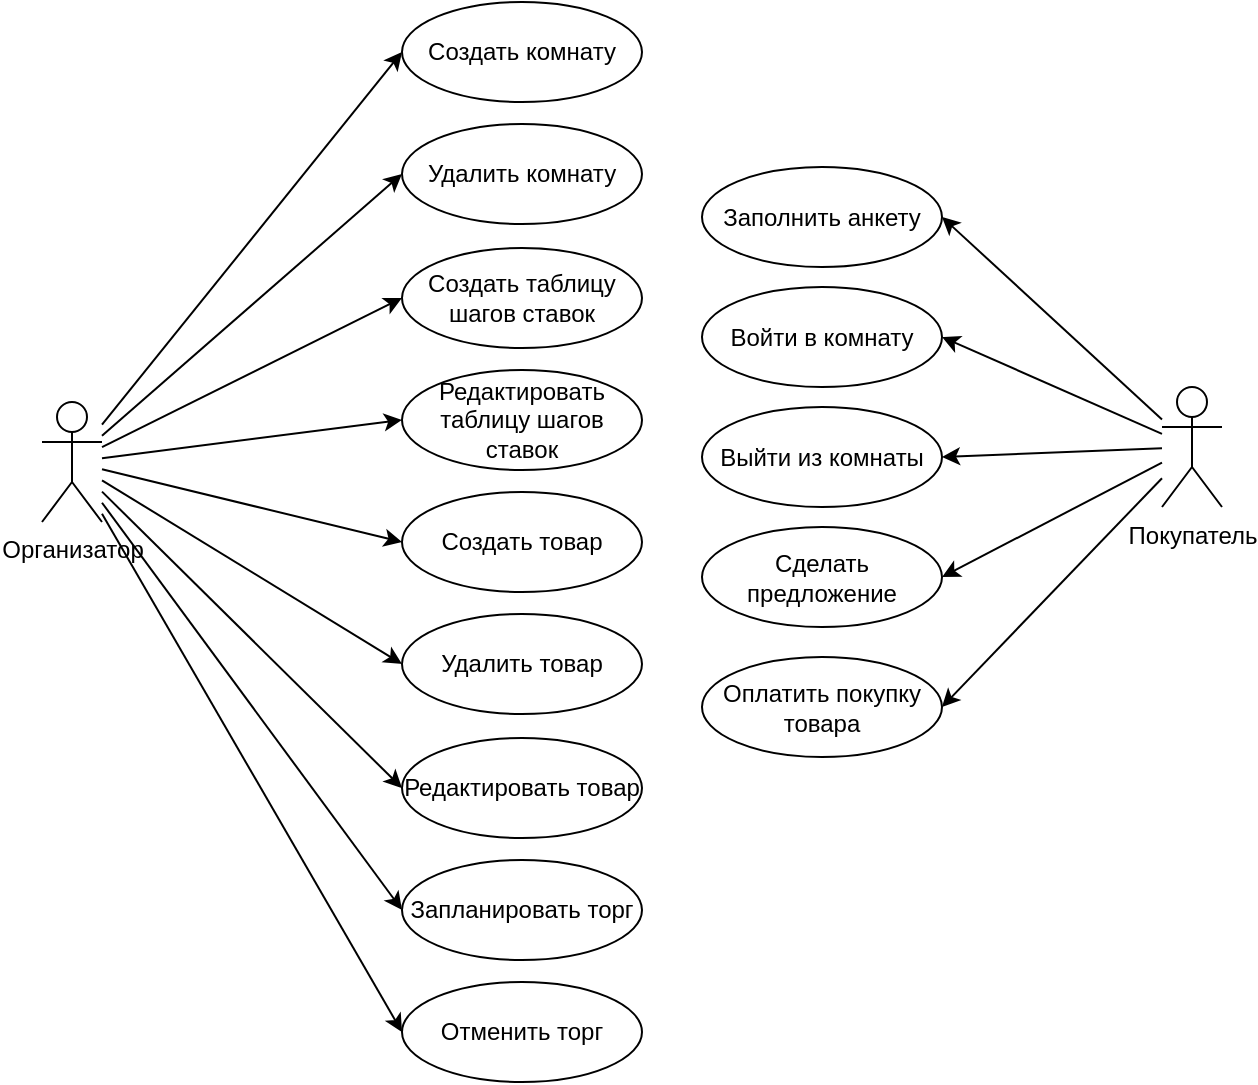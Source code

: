 <mxfile version="17.4.0" type="device"><diagram id="3n4ePyrDeyhR7PRMWxZH" name="Page-1"><mxGraphModel dx="781" dy="451" grid="1" gridSize="10" guides="1" tooltips="1" connect="1" arrows="1" fold="1" page="1" pageScale="1" pageWidth="827" pageHeight="1169" math="0" shadow="0"><root><mxCell id="0"/><mxCell id="1" parent="0"/><mxCell id="TMcXU0KRMMeNjXSxzv1G-24" style="rounded=0;orthogonalLoop=1;jettySize=auto;html=1;entryX=0;entryY=0.5;entryDx=0;entryDy=0;" parent="1" source="TMcXU0KRMMeNjXSxzv1G-1" target="TMcXU0KRMMeNjXSxzv1G-16" edge="1"><mxGeometry relative="1" as="geometry"/></mxCell><mxCell id="TMcXU0KRMMeNjXSxzv1G-25" style="edgeStyle=none;rounded=0;orthogonalLoop=1;jettySize=auto;html=1;entryX=0;entryY=0.5;entryDx=0;entryDy=0;" parent="1" source="TMcXU0KRMMeNjXSxzv1G-1" target="TMcXU0KRMMeNjXSxzv1G-17" edge="1"><mxGeometry relative="1" as="geometry"/></mxCell><mxCell id="TMcXU0KRMMeNjXSxzv1G-26" style="edgeStyle=none;rounded=0;orthogonalLoop=1;jettySize=auto;html=1;entryX=0;entryY=0.5;entryDx=0;entryDy=0;" parent="1" source="TMcXU0KRMMeNjXSxzv1G-1" target="TMcXU0KRMMeNjXSxzv1G-6" edge="1"><mxGeometry relative="1" as="geometry"/></mxCell><mxCell id="TMcXU0KRMMeNjXSxzv1G-27" style="edgeStyle=none;rounded=0;orthogonalLoop=1;jettySize=auto;html=1;entryX=0;entryY=0.5;entryDx=0;entryDy=0;" parent="1" source="TMcXU0KRMMeNjXSxzv1G-1" target="TMcXU0KRMMeNjXSxzv1G-7" edge="1"><mxGeometry relative="1" as="geometry"/></mxCell><mxCell id="TMcXU0KRMMeNjXSxzv1G-28" style="edgeStyle=none;rounded=0;orthogonalLoop=1;jettySize=auto;html=1;entryX=0;entryY=0.5;entryDx=0;entryDy=0;" parent="1" source="TMcXU0KRMMeNjXSxzv1G-1" target="TMcXU0KRMMeNjXSxzv1G-4" edge="1"><mxGeometry relative="1" as="geometry"/></mxCell><mxCell id="TMcXU0KRMMeNjXSxzv1G-29" style="edgeStyle=none;rounded=0;orthogonalLoop=1;jettySize=auto;html=1;entryX=0;entryY=0.5;entryDx=0;entryDy=0;" parent="1" source="TMcXU0KRMMeNjXSxzv1G-1" target="TMcXU0KRMMeNjXSxzv1G-5" edge="1"><mxGeometry relative="1" as="geometry"/></mxCell><mxCell id="TMcXU0KRMMeNjXSxzv1G-30" style="edgeStyle=none;rounded=0;orthogonalLoop=1;jettySize=auto;html=1;entryX=0;entryY=0.5;entryDx=0;entryDy=0;" parent="1" source="TMcXU0KRMMeNjXSxzv1G-1" target="TMcXU0KRMMeNjXSxzv1G-10" edge="1"><mxGeometry relative="1" as="geometry"/></mxCell><mxCell id="TMcXU0KRMMeNjXSxzv1G-31" style="edgeStyle=none;rounded=0;orthogonalLoop=1;jettySize=auto;html=1;entryX=0;entryY=0.5;entryDx=0;entryDy=0;" parent="1" source="TMcXU0KRMMeNjXSxzv1G-1" target="TMcXU0KRMMeNjXSxzv1G-12" edge="1"><mxGeometry relative="1" as="geometry"/></mxCell><mxCell id="TMcXU0KRMMeNjXSxzv1G-32" style="edgeStyle=none;rounded=0;orthogonalLoop=1;jettySize=auto;html=1;entryX=0;entryY=0.5;entryDx=0;entryDy=0;" parent="1" source="TMcXU0KRMMeNjXSxzv1G-1" target="TMcXU0KRMMeNjXSxzv1G-8" edge="1"><mxGeometry relative="1" as="geometry"/></mxCell><mxCell id="TMcXU0KRMMeNjXSxzv1G-1" value="Организатор" style="shape=umlActor;verticalLabelPosition=bottom;verticalAlign=top;html=1;outlineConnect=0;" parent="1" vertex="1"><mxGeometry x="180" y="210" width="30" height="60" as="geometry"/></mxCell><mxCell id="TMcXU0KRMMeNjXSxzv1G-4" value="Создать товар" style="ellipse;whiteSpace=wrap;html=1;" parent="1" vertex="1"><mxGeometry x="360" y="255" width="120" height="50" as="geometry"/></mxCell><mxCell id="TMcXU0KRMMeNjXSxzv1G-5" value="Удалить товар" style="ellipse;whiteSpace=wrap;html=1;" parent="1" vertex="1"><mxGeometry x="360" y="316" width="120" height="50" as="geometry"/></mxCell><mxCell id="TMcXU0KRMMeNjXSxzv1G-6" value="Создать таблицу шагов ставок" style="ellipse;whiteSpace=wrap;html=1;" parent="1" vertex="1"><mxGeometry x="360" y="133" width="120" height="50" as="geometry"/></mxCell><mxCell id="TMcXU0KRMMeNjXSxzv1G-7" value="Редактировать таблицу шагов ставок" style="ellipse;whiteSpace=wrap;html=1;" parent="1" vertex="1"><mxGeometry x="360" y="194" width="120" height="50" as="geometry"/></mxCell><mxCell id="TMcXU0KRMMeNjXSxzv1G-8" value="Редактировать товар" style="ellipse;whiteSpace=wrap;html=1;" parent="1" vertex="1"><mxGeometry x="360" y="378" width="120" height="50" as="geometry"/></mxCell><mxCell id="TMcXU0KRMMeNjXSxzv1G-10" value="Запланировать торг" style="ellipse;whiteSpace=wrap;html=1;" parent="1" vertex="1"><mxGeometry x="360" y="439" width="120" height="50" as="geometry"/></mxCell><mxCell id="TMcXU0KRMMeNjXSxzv1G-12" value="Отменить торг" style="ellipse;whiteSpace=wrap;html=1;" parent="1" vertex="1"><mxGeometry x="360" y="500" width="120" height="50" as="geometry"/></mxCell><mxCell id="TMcXU0KRMMeNjXSxzv1G-33" style="edgeStyle=none;rounded=0;orthogonalLoop=1;jettySize=auto;html=1;entryX=1;entryY=0.5;entryDx=0;entryDy=0;" parent="1" source="TMcXU0KRMMeNjXSxzv1G-14" target="TMcXU0KRMMeNjXSxzv1G-20" edge="1"><mxGeometry relative="1" as="geometry"/></mxCell><mxCell id="TMcXU0KRMMeNjXSxzv1G-34" style="edgeStyle=none;rounded=0;orthogonalLoop=1;jettySize=auto;html=1;entryX=1;entryY=0.5;entryDx=0;entryDy=0;" parent="1" source="TMcXU0KRMMeNjXSxzv1G-14" target="TMcXU0KRMMeNjXSxzv1G-19" edge="1"><mxGeometry relative="1" as="geometry"/></mxCell><mxCell id="TMcXU0KRMMeNjXSxzv1G-35" style="edgeStyle=none;rounded=0;orthogonalLoop=1;jettySize=auto;html=1;entryX=1;entryY=0.5;entryDx=0;entryDy=0;" parent="1" source="TMcXU0KRMMeNjXSxzv1G-14" target="TMcXU0KRMMeNjXSxzv1G-23" edge="1"><mxGeometry relative="1" as="geometry"/></mxCell><mxCell id="TMcXU0KRMMeNjXSxzv1G-36" style="edgeStyle=none;rounded=0;orthogonalLoop=1;jettySize=auto;html=1;entryX=1;entryY=0.5;entryDx=0;entryDy=0;" parent="1" source="TMcXU0KRMMeNjXSxzv1G-14" target="TMcXU0KRMMeNjXSxzv1G-21" edge="1"><mxGeometry relative="1" as="geometry"/></mxCell><mxCell id="TMcXU0KRMMeNjXSxzv1G-37" style="edgeStyle=none;rounded=0;orthogonalLoop=1;jettySize=auto;html=1;entryX=1;entryY=0.5;entryDx=0;entryDy=0;" parent="1" source="TMcXU0KRMMeNjXSxzv1G-14" target="TMcXU0KRMMeNjXSxzv1G-22" edge="1"><mxGeometry relative="1" as="geometry"/></mxCell><mxCell id="TMcXU0KRMMeNjXSxzv1G-14" value="Покупатель" style="shape=umlActor;verticalLabelPosition=bottom;verticalAlign=top;html=1;outlineConnect=0;" parent="1" vertex="1"><mxGeometry x="740" y="202.5" width="30" height="60" as="geometry"/></mxCell><mxCell id="TMcXU0KRMMeNjXSxzv1G-16" value="Создать комнату" style="ellipse;whiteSpace=wrap;html=1;" parent="1" vertex="1"><mxGeometry x="360" y="10" width="120" height="50" as="geometry"/></mxCell><mxCell id="TMcXU0KRMMeNjXSxzv1G-17" value="Удалить комнату" style="ellipse;whiteSpace=wrap;html=1;" parent="1" vertex="1"><mxGeometry x="360" y="71" width="120" height="50" as="geometry"/></mxCell><mxCell id="TMcXU0KRMMeNjXSxzv1G-19" value="Войти в комнату" style="ellipse;whiteSpace=wrap;html=1;" parent="1" vertex="1"><mxGeometry x="510" y="152.5" width="120" height="50" as="geometry"/></mxCell><mxCell id="TMcXU0KRMMeNjXSxzv1G-20" value="Заполнить анкету" style="ellipse;whiteSpace=wrap;html=1;" parent="1" vertex="1"><mxGeometry x="510" y="92.5" width="120" height="50" as="geometry"/></mxCell><mxCell id="TMcXU0KRMMeNjXSxzv1G-21" value="Сделать предложение" style="ellipse;whiteSpace=wrap;html=1;" parent="1" vertex="1"><mxGeometry x="510" y="272.5" width="120" height="50" as="geometry"/></mxCell><mxCell id="TMcXU0KRMMeNjXSxzv1G-22" value="Оплатить покупку товара" style="ellipse;whiteSpace=wrap;html=1;" parent="1" vertex="1"><mxGeometry x="510" y="337.5" width="120" height="50" as="geometry"/></mxCell><mxCell id="TMcXU0KRMMeNjXSxzv1G-23" value="Выйти из комнаты" style="ellipse;whiteSpace=wrap;html=1;" parent="1" vertex="1"><mxGeometry x="510" y="212.5" width="120" height="50" as="geometry"/></mxCell></root></mxGraphModel></diagram></mxfile>